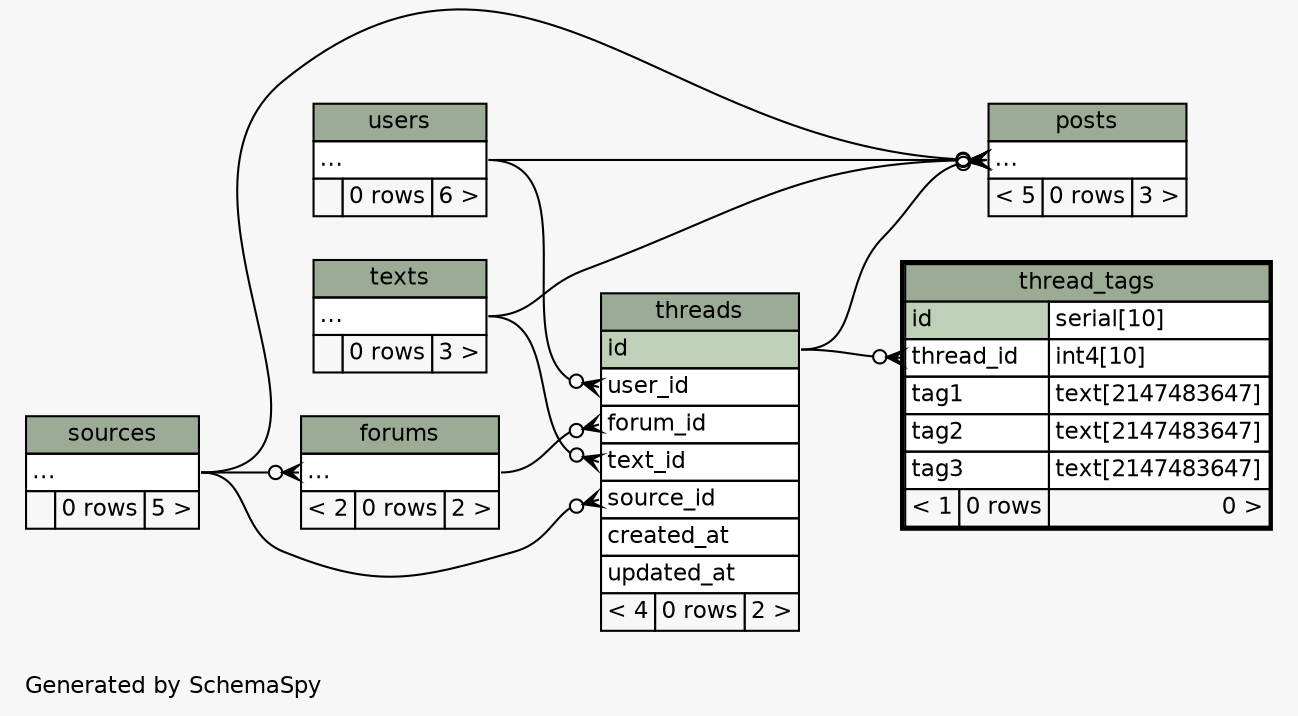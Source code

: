 // dot 2.34.0 on Mac OS X 10.8.3
// SchemaSpy rev 590
digraph "twoDegreesRelationshipsDiagram" {
  graph [
    rankdir="RL"
    bgcolor="#f7f7f7"
    label="\nGenerated by SchemaSpy"
    labeljust="l"
    nodesep="0.18"
    ranksep="0.46"
    fontname="Helvetica"
    fontsize="11"
  ];
  node [
    fontname="Helvetica"
    fontsize="11"
    shape="plaintext"
  ];
  edge [
    arrowsize="0.8"
  ];
  "forums":"elipses":w -> "sources":"elipses":e [arrowhead=none dir=back arrowtail=crowodot];
  "posts":"elipses":w -> "users":"elipses":e [arrowhead=none dir=back arrowtail=crowodot];
  "posts":"elipses":w -> "sources":"elipses":e [arrowhead=none dir=back arrowtail=crowodot];
  "posts":"elipses":w -> "texts":"elipses":e [arrowhead=none dir=back arrowtail=crowodot];
  "posts":"elipses":w -> "threads":"id":e [arrowhead=none dir=back arrowtail=crowodot];
  "thread_tags":"thread_id":w -> "threads":"id":e [arrowhead=none dir=back arrowtail=crowodot];
  "threads":"forum_id":w -> "forums":"elipses":e [arrowhead=none dir=back arrowtail=crowodot];
  "threads":"source_id":w -> "sources":"elipses":e [arrowhead=none dir=back arrowtail=crowodot];
  "threads":"text_id":w -> "texts":"elipses":e [arrowhead=none dir=back arrowtail=crowodot];
  "threads":"user_id":w -> "users":"elipses":e [arrowhead=none dir=back arrowtail=crowodot];
  "forums" [
    label=<
    <TABLE BORDER="0" CELLBORDER="1" CELLSPACING="0" BGCOLOR="#ffffff">
      <TR><TD COLSPAN="3" BGCOLOR="#9bab96" ALIGN="CENTER">forums</TD></TR>
      <TR><TD PORT="elipses" COLSPAN="3" ALIGN="LEFT">...</TD></TR>
      <TR><TD ALIGN="LEFT" BGCOLOR="#f7f7f7">&lt; 2</TD><TD ALIGN="RIGHT" BGCOLOR="#f7f7f7">0 rows</TD><TD ALIGN="RIGHT" BGCOLOR="#f7f7f7">2 &gt;</TD></TR>
    </TABLE>>
    URL="forums.html"
    tooltip="forums"
  ];
  "posts" [
    label=<
    <TABLE BORDER="0" CELLBORDER="1" CELLSPACING="0" BGCOLOR="#ffffff">
      <TR><TD COLSPAN="3" BGCOLOR="#9bab96" ALIGN="CENTER">posts</TD></TR>
      <TR><TD PORT="elipses" COLSPAN="3" ALIGN="LEFT">...</TD></TR>
      <TR><TD ALIGN="LEFT" BGCOLOR="#f7f7f7">&lt; 5</TD><TD ALIGN="RIGHT" BGCOLOR="#f7f7f7">0 rows</TD><TD ALIGN="RIGHT" BGCOLOR="#f7f7f7">3 &gt;</TD></TR>
    </TABLE>>
    URL="posts.html"
    tooltip="posts"
  ];
  "sources" [
    label=<
    <TABLE BORDER="0" CELLBORDER="1" CELLSPACING="0" BGCOLOR="#ffffff">
      <TR><TD COLSPAN="3" BGCOLOR="#9bab96" ALIGN="CENTER">sources</TD></TR>
      <TR><TD PORT="elipses" COLSPAN="3" ALIGN="LEFT">...</TD></TR>
      <TR><TD ALIGN="LEFT" BGCOLOR="#f7f7f7">  </TD><TD ALIGN="RIGHT" BGCOLOR="#f7f7f7">0 rows</TD><TD ALIGN="RIGHT" BGCOLOR="#f7f7f7">5 &gt;</TD></TR>
    </TABLE>>
    URL="sources.html"
    tooltip="sources"
  ];
  "texts" [
    label=<
    <TABLE BORDER="0" CELLBORDER="1" CELLSPACING="0" BGCOLOR="#ffffff">
      <TR><TD COLSPAN="3" BGCOLOR="#9bab96" ALIGN="CENTER">texts</TD></TR>
      <TR><TD PORT="elipses" COLSPAN="3" ALIGN="LEFT">...</TD></TR>
      <TR><TD ALIGN="LEFT" BGCOLOR="#f7f7f7">  </TD><TD ALIGN="RIGHT" BGCOLOR="#f7f7f7">0 rows</TD><TD ALIGN="RIGHT" BGCOLOR="#f7f7f7">3 &gt;</TD></TR>
    </TABLE>>
    URL="texts.html"
    tooltip="texts"
  ];
  "thread_tags" [
    label=<
    <TABLE BORDER="2" CELLBORDER="1" CELLSPACING="0" BGCOLOR="#ffffff">
      <TR><TD COLSPAN="3" BGCOLOR="#9bab96" ALIGN="CENTER">thread_tags</TD></TR>
      <TR><TD PORT="id" COLSPAN="2" BGCOLOR="#bed1b8" ALIGN="LEFT">id</TD><TD PORT="id.type" ALIGN="LEFT">serial[10]</TD></TR>
      <TR><TD PORT="thread_id" COLSPAN="2" ALIGN="LEFT">thread_id</TD><TD PORT="thread_id.type" ALIGN="LEFT">int4[10]</TD></TR>
      <TR><TD PORT="tag1" COLSPAN="2" ALIGN="LEFT">tag1</TD><TD PORT="tag1.type" ALIGN="LEFT">text[2147483647]</TD></TR>
      <TR><TD PORT="tag2" COLSPAN="2" ALIGN="LEFT">tag2</TD><TD PORT="tag2.type" ALIGN="LEFT">text[2147483647]</TD></TR>
      <TR><TD PORT="tag3" COLSPAN="2" ALIGN="LEFT">tag3</TD><TD PORT="tag3.type" ALIGN="LEFT">text[2147483647]</TD></TR>
      <TR><TD ALIGN="LEFT" BGCOLOR="#f7f7f7">&lt; 1</TD><TD ALIGN="RIGHT" BGCOLOR="#f7f7f7">0 rows</TD><TD ALIGN="RIGHT" BGCOLOR="#f7f7f7">0 &gt;</TD></TR>
    </TABLE>>
    URL="thread_tags.html"
    tooltip="thread_tags"
  ];
  "threads" [
    label=<
    <TABLE BORDER="0" CELLBORDER="1" CELLSPACING="0" BGCOLOR="#ffffff">
      <TR><TD COLSPAN="3" BGCOLOR="#9bab96" ALIGN="CENTER">threads</TD></TR>
      <TR><TD PORT="id" COLSPAN="3" BGCOLOR="#bed1b8" ALIGN="LEFT">id</TD></TR>
      <TR><TD PORT="user_id" COLSPAN="3" ALIGN="LEFT">user_id</TD></TR>
      <TR><TD PORT="forum_id" COLSPAN="3" ALIGN="LEFT">forum_id</TD></TR>
      <TR><TD PORT="text_id" COLSPAN="3" ALIGN="LEFT">text_id</TD></TR>
      <TR><TD PORT="source_id" COLSPAN="3" ALIGN="LEFT">source_id</TD></TR>
      <TR><TD PORT="created_at" COLSPAN="3" ALIGN="LEFT">created_at</TD></TR>
      <TR><TD PORT="updated_at" COLSPAN="3" ALIGN="LEFT">updated_at</TD></TR>
      <TR><TD ALIGN="LEFT" BGCOLOR="#f7f7f7">&lt; 4</TD><TD ALIGN="RIGHT" BGCOLOR="#f7f7f7">0 rows</TD><TD ALIGN="RIGHT" BGCOLOR="#f7f7f7">2 &gt;</TD></TR>
    </TABLE>>
    URL="threads.html"
    tooltip="threads"
  ];
  "users" [
    label=<
    <TABLE BORDER="0" CELLBORDER="1" CELLSPACING="0" BGCOLOR="#ffffff">
      <TR><TD COLSPAN="3" BGCOLOR="#9bab96" ALIGN="CENTER">users</TD></TR>
      <TR><TD PORT="elipses" COLSPAN="3" ALIGN="LEFT">...</TD></TR>
      <TR><TD ALIGN="LEFT" BGCOLOR="#f7f7f7">  </TD><TD ALIGN="RIGHT" BGCOLOR="#f7f7f7">0 rows</TD><TD ALIGN="RIGHT" BGCOLOR="#f7f7f7">6 &gt;</TD></TR>
    </TABLE>>
    URL="users.html"
    tooltip="users"
  ];
}
